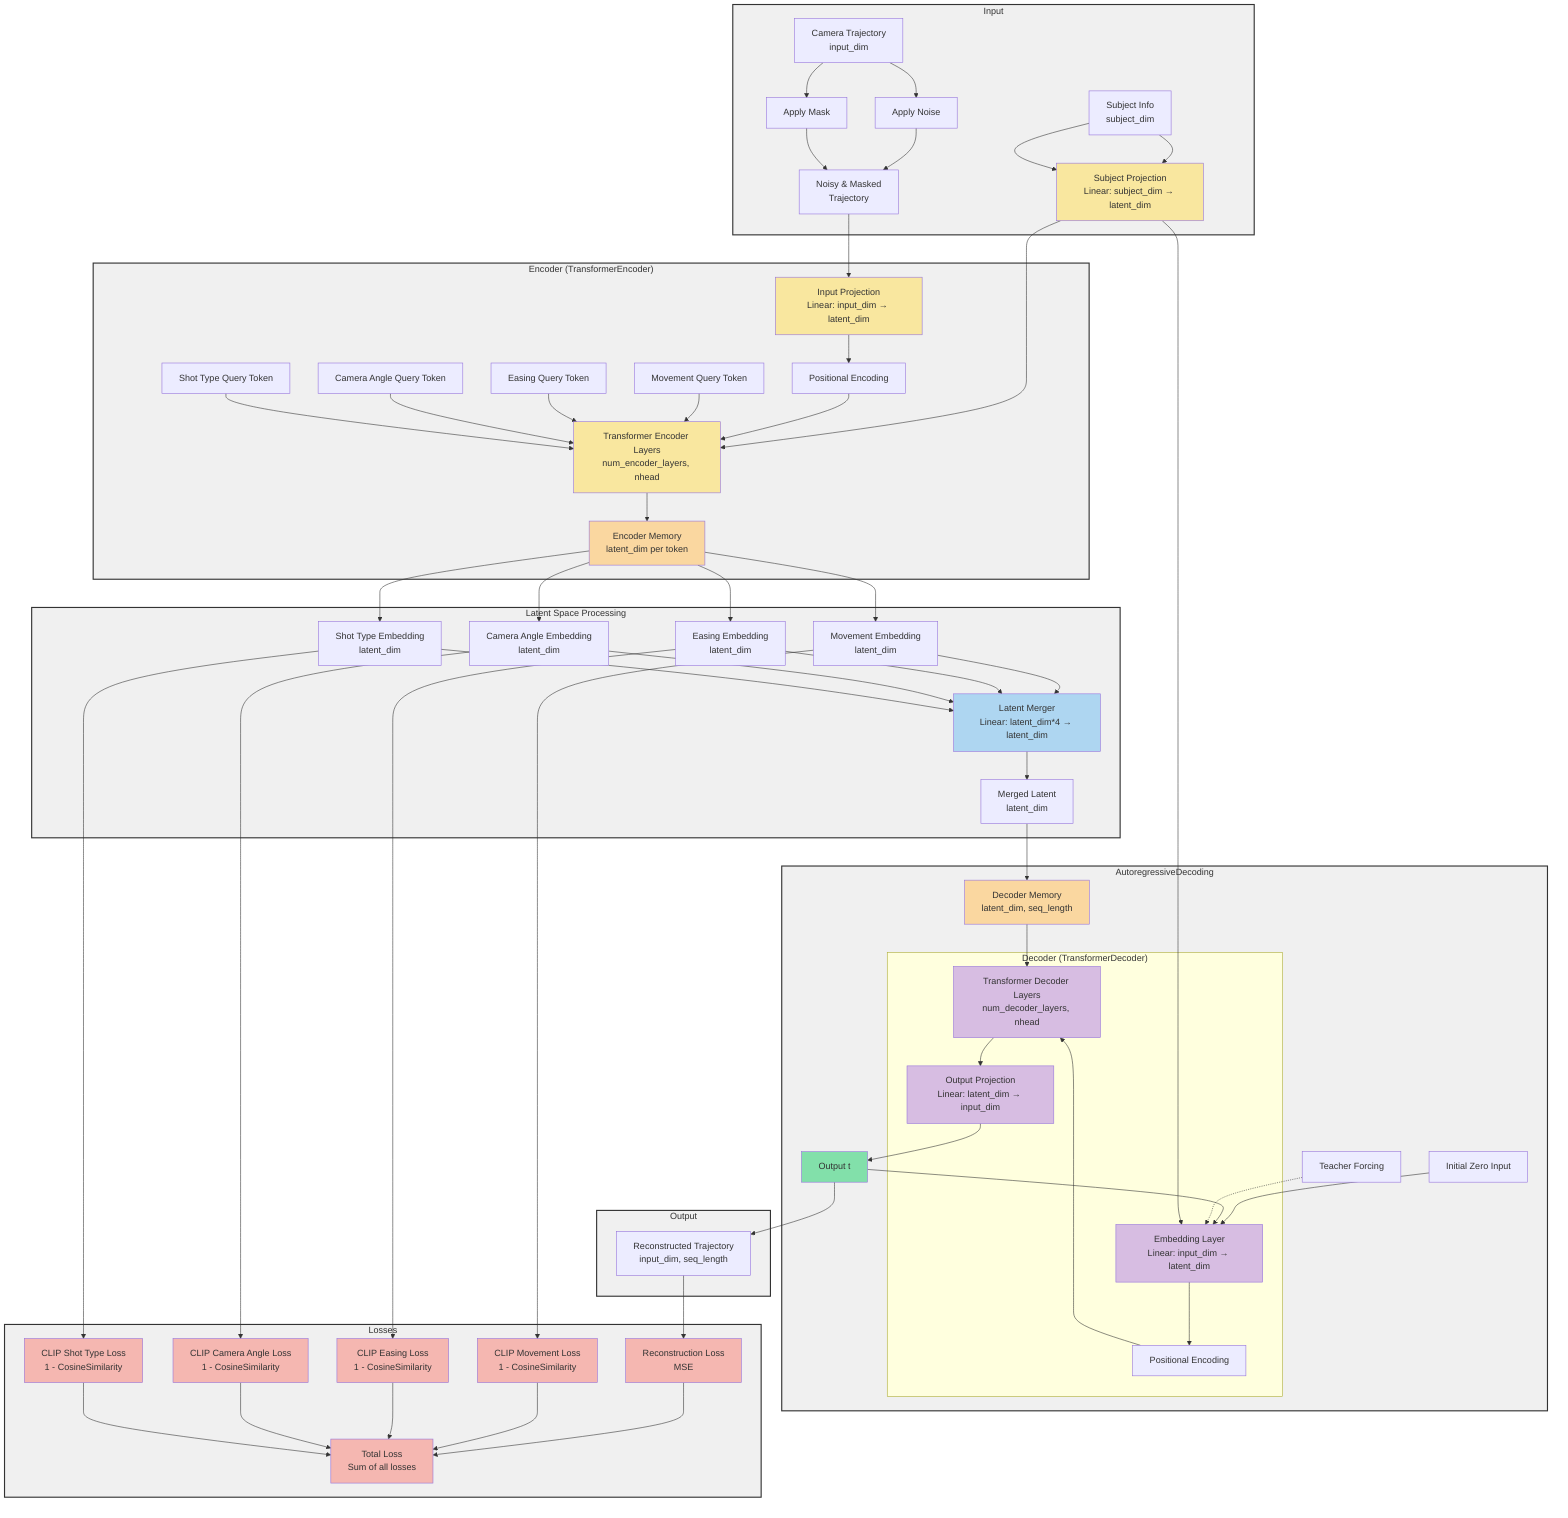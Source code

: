 graph TD
    subgraph Input
        A[Camera Trajectory<br>input_dim] --> B[Apply Noise]
        A --> C[Apply Mask]
        B & C --> D[Noisy & Masked<br>Trajectory]
        S[Subject Info<br>subject_dim] --> SP[Subject Projection<br>Linear: subject_dim → latent_dim]
    end

    subgraph Encoder["Encoder (TransformerEncoder)"]
        E[Input Projection<br>Linear: input_dim → latent_dim]
        F[Positional Encoding]
        G[Transformer Encoder Layers<br>num_encoder_layers, nhead]
        H1[Movement Query Token]
        H2[Easing Query Token]
        H3[Camera Angle Query Token]
        H4[Shot Type Query Token]
        M1[Encoder Memory<br>latent_dim per token]
    end

    subgraph LatentSpace["Latent Space Processing"]
        I1[Movement Embedding<br>latent_dim]
        I2[Easing Embedding<br>latent_dim]
        I3[Camera Angle Embedding<br>latent_dim]
        I4[Shot Type Embedding<br>latent_dim]
        J[Latent Merger<br>Linear: latent_dim*4 → latent_dim]
        K[Merged Latent<br>latent_dim]
    end

    subgraph AutoregressiveDecoding
        subgraph Decoder["Decoder (TransformerDecoder)"]
            L[Embedding Layer<br>Linear: input_dim → latent_dim]
            M[Positional Encoding]
            N[Transformer Decoder Layers<br>num_decoder_layers, nhead]
            O[Output Projection<br>Linear: latent_dim → input_dim]
        end
        P[Initial Zero Input]
        Q[Teacher Forcing]
        R1[Output t]
        M2[Decoder Memory<br>latent_dim, seq_length]
    end

    subgraph Output
        R[Reconstructed Trajectory<br>input_dim, seq_length]
    end

    subgraph Losses
        S1[Reconstruction Loss<br>MSE]
        S2[CLIP Movement Loss<br>1 - CosineSimilarity]
        S3[CLIP Easing Loss<br>1 - CosineSimilarity]
        S4[CLIP Camera Angle Loss<br>1 - CosineSimilarity]
        S5[CLIP Shot Type Loss<br>1 - CosineSimilarity]
        T[Total Loss<br>Sum of all losses]
    end

    S --> SP
    SP --> G
    D --> E --> F --> G
    H1 & H2 & H3 & H4 --> G
    G --> M1
    M1 --> I1 & I2 & I3 & I4
    I1 & I2 & I3 & I4 --> J --> K
    K --> M2
    M2 --> N
    P --> L
    L --> M --> N
    N --> O --> R1
    R1 --> L
    Q -.-> L
    R1 --> R
    R --> S1
    I1 --> S2
    I2 --> S3
    I3 --> S4
    I4 --> S5
    S1 & S2 & S3 & S4 & S5 --> T
    SP --> L

    classDef subgraphStyle fill:#f0f0f0,stroke:#333,stroke-width:2px;
    class Input,Encoder,LatentSpace,AutoregressiveDecoding,Output,Losses subgraphStyle;

    style E fill:#f9e79f
    style G fill:#f9e79f
    style J fill:#aed6f1
    style L fill:#d7bde2
    style N fill:#d7bde2
    style O fill:#d7bde2
    style M1 fill:#fad7a0
    style M2 fill:#fad7a0
    style R1 fill:#82e0aa
    style S1 fill:#f5b7b1
    style S2 fill:#f5b7b1
    style S3 fill:#f5b7b1
    style S4 fill:#f5b7b1
    style S5 fill:#f5b7b1
    style T fill:#f5b7b1
    style SP fill:#f9e79f